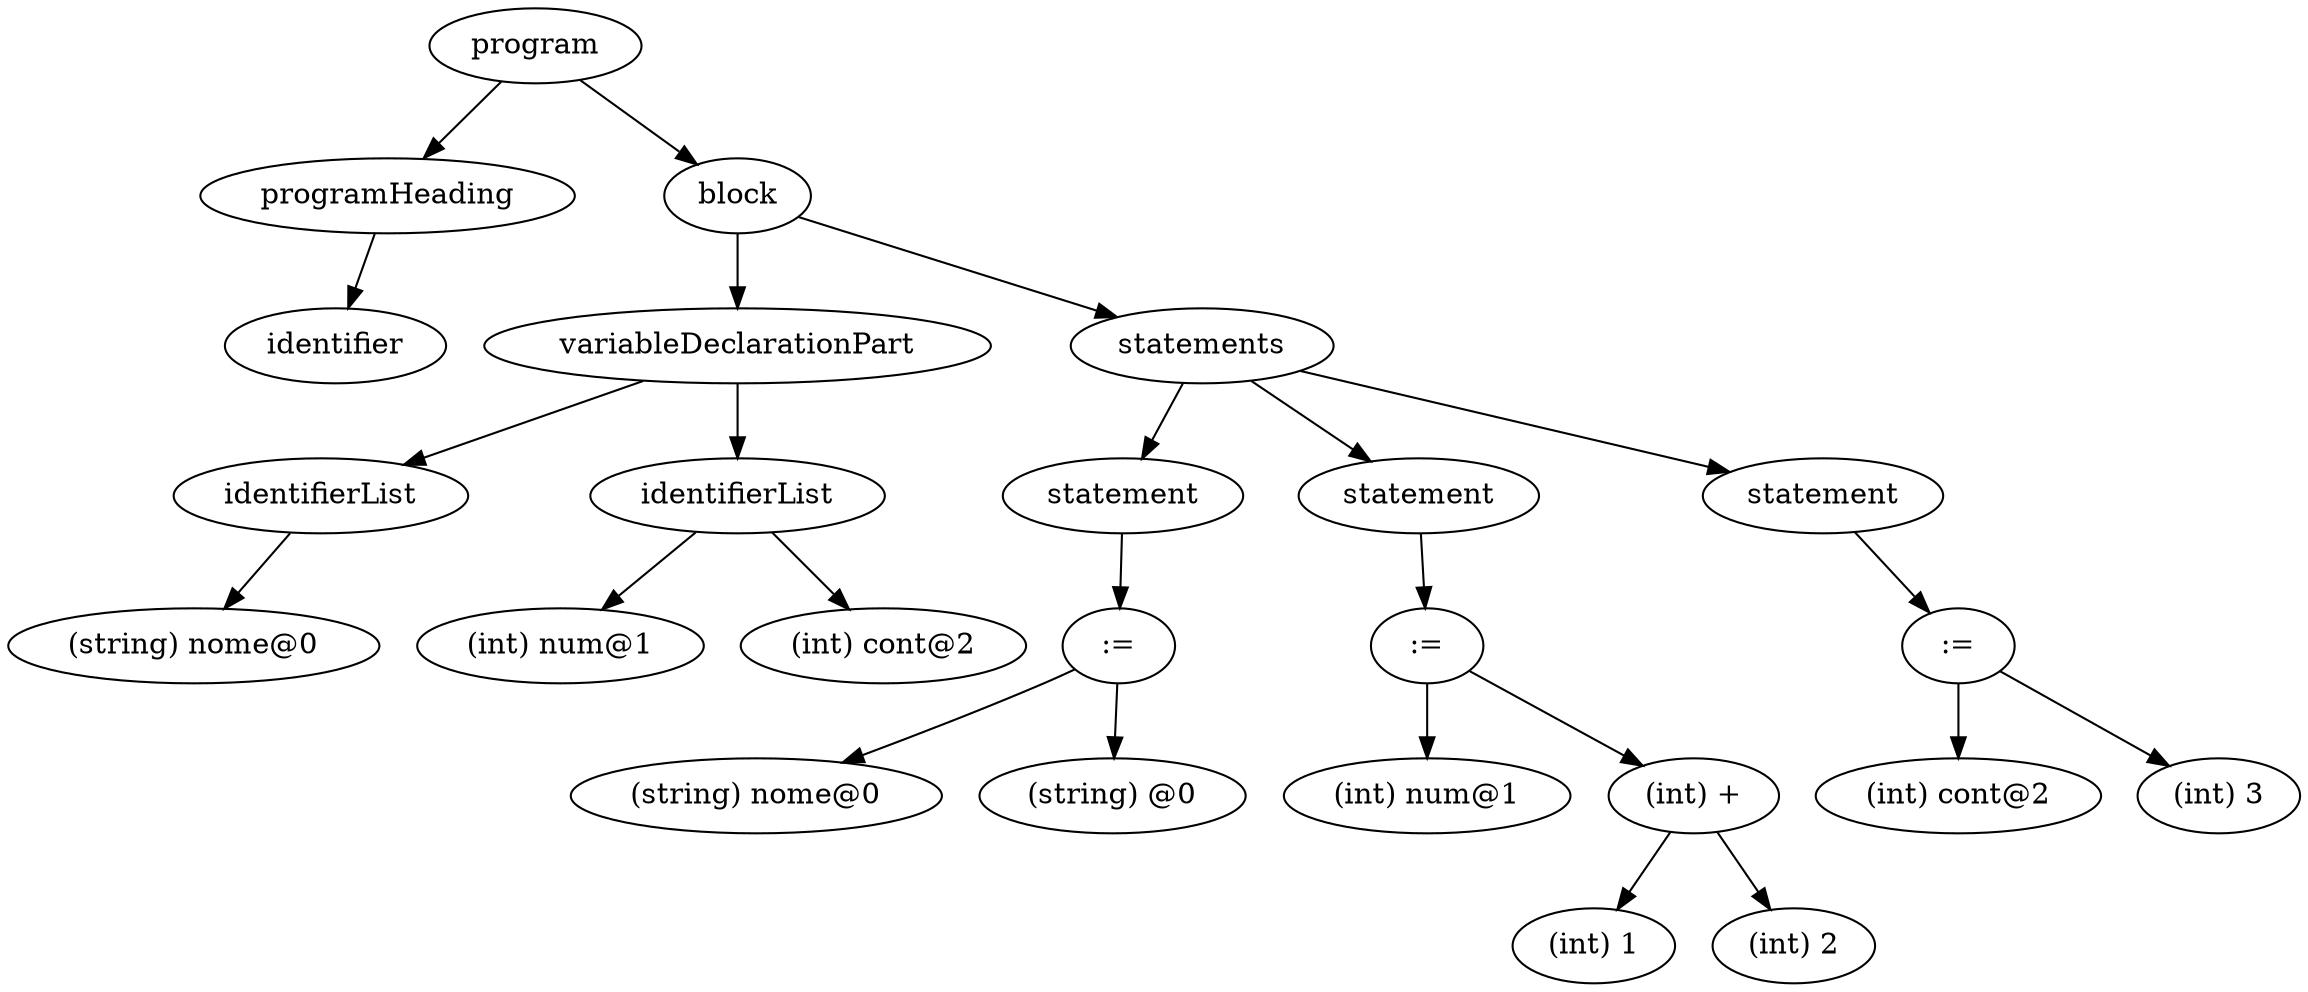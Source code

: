 digraph {
graph [ordering="out"];
node0[label="program"];
node1[label="programHeading"];
node2[label="identifier"];
node1 -> node2;
node0 -> node1;
node3[label="block"];
node4[label="variableDeclarationPart"];
node5[label="identifierList"];
node6[label="(string) nome@0"];
node5 -> node6;
node4 -> node5;
node7[label="identifierList"];
node8[label="(int) num@1"];
node7 -> node8;
node9[label="(int) cont@2"];
node7 -> node9;
node4 -> node7;
node3 -> node4;
node10[label="statements"];
node11[label="statement"];
node12[label=":="];
node13[label="(string) nome@0"];
node12 -> node13;
node14[label="(string) @0"];
node12 -> node14;
node11 -> node12;
node10 -> node11;
node15[label="statement"];
node16[label=":="];
node17[label="(int) num@1"];
node16 -> node17;
node18[label="(int) +"];
node19[label="(int) 1"];
node18 -> node19;
node20[label="(int) 2"];
node18 -> node20;
node16 -> node18;
node15 -> node16;
node10 -> node15;
node21[label="statement"];
node22[label=":="];
node23[label="(int) cont@2"];
node22 -> node23;
node24[label="(int) 3"];
node22 -> node24;
node21 -> node22;
node10 -> node21;
node3 -> node10;
node0 -> node3;
}
